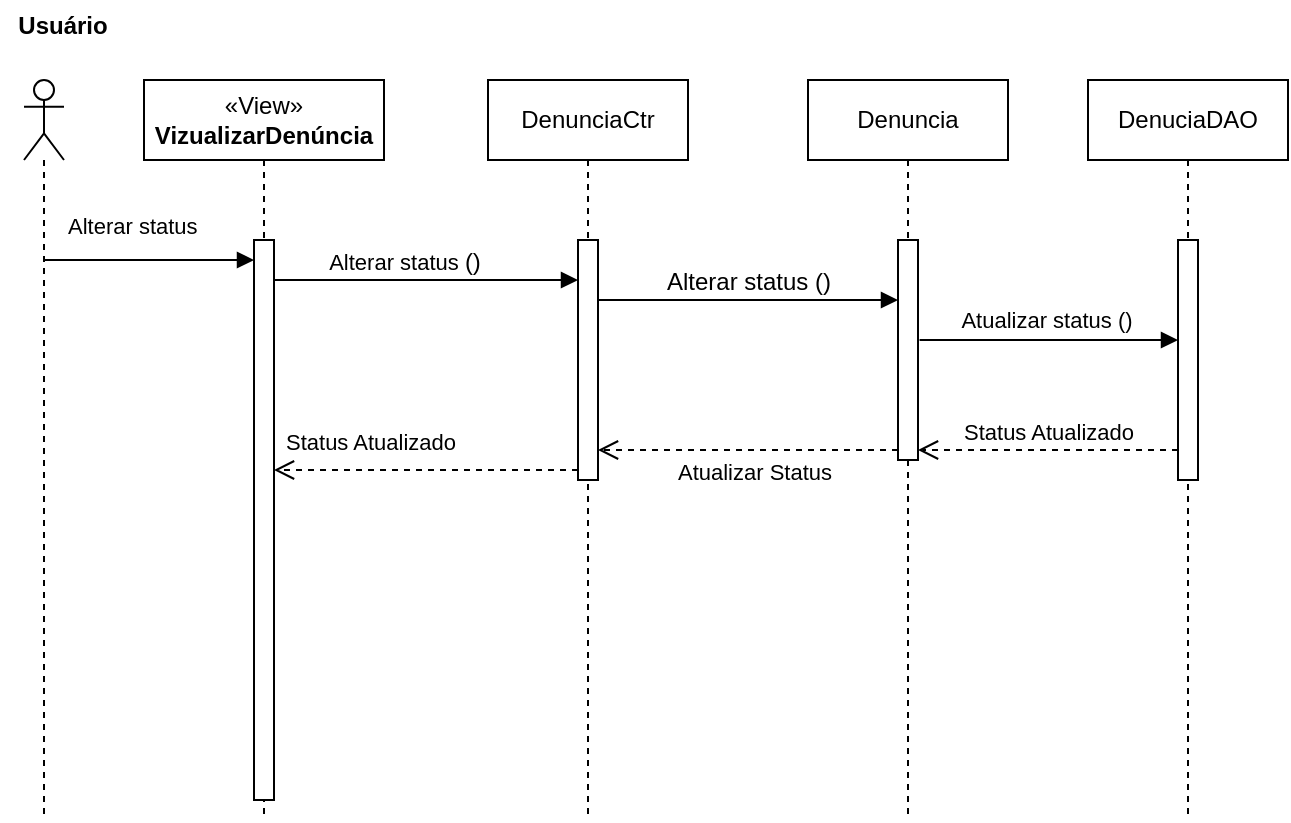 <mxfile version="24.2.2" type="github">
  <diagram name="Página-1" id="4ceSmc05OF6gjCyTfzVN">
    <mxGraphModel dx="2729" dy="464" grid="1" gridSize="10" guides="1" tooltips="1" connect="1" arrows="1" fold="1" page="1" pageScale="1" pageWidth="827" pageHeight="1169" math="0" shadow="0">
      <root>
        <mxCell id="0" />
        <mxCell id="1" parent="0" />
        <mxCell id="JvUYxdvu8FhoPcDbTbcZ-1" value="" style="shape=umlLifeline;perimeter=lifelinePerimeter;whiteSpace=wrap;html=1;container=1;dropTarget=0;collapsible=0;recursiveResize=0;outlineConnect=0;portConstraint=eastwest;newEdgeStyle={&quot;curved&quot;:0,&quot;rounded&quot;:0};participant=umlActor;" parent="1" vertex="1">
          <mxGeometry x="-1550" y="120" width="20" height="370" as="geometry" />
        </mxCell>
        <mxCell id="JvUYxdvu8FhoPcDbTbcZ-2" value="«View»&lt;br&gt;&lt;b&gt;VizualizarDenúncia&lt;/b&gt;" style="shape=umlLifeline;perimeter=lifelinePerimeter;whiteSpace=wrap;html=1;container=1;dropTarget=0;collapsible=0;recursiveResize=0;outlineConnect=0;portConstraint=eastwest;newEdgeStyle={&quot;curved&quot;:0,&quot;rounded&quot;:0};" parent="1" vertex="1">
          <mxGeometry x="-1490" y="120" width="120" height="370" as="geometry" />
        </mxCell>
        <mxCell id="JvUYxdvu8FhoPcDbTbcZ-3" value="" style="html=1;points=[[0,0,0,0,5],[0,1,0,0,-5],[1,0,0,0,5],[1,1,0,0,-5]];perimeter=orthogonalPerimeter;outlineConnect=0;targetShapes=umlLifeline;portConstraint=eastwest;newEdgeStyle={&quot;curved&quot;:0,&quot;rounded&quot;:0};" parent="JvUYxdvu8FhoPcDbTbcZ-2" vertex="1">
          <mxGeometry x="55" y="80" width="10" height="280" as="geometry" />
        </mxCell>
        <mxCell id="JvUYxdvu8FhoPcDbTbcZ-4" value="&lt;span style=&quot;font-family: Helvetica; font-size: 12px; font-style: normal; font-variant-ligatures: normal; font-variant-caps: normal; font-weight: 400; letter-spacing: normal; orphans: 2; text-align: center; text-indent: 0px; text-transform: none; widows: 2; word-spacing: 0px; -webkit-text-stroke-width: 0px; white-space: nowrap; text-decoration-thickness: initial; text-decoration-style: initial; text-decoration-color: initial; float: none; display: inline !important;&quot;&gt;Denuncia&lt;/span&gt;" style="shape=umlLifeline;perimeter=lifelinePerimeter;whiteSpace=wrap;html=1;container=1;dropTarget=0;collapsible=0;recursiveResize=0;outlineConnect=0;portConstraint=eastwest;newEdgeStyle={&quot;curved&quot;:0,&quot;rounded&quot;:0};" parent="1" vertex="1">
          <mxGeometry x="-1158" y="120" width="100" height="370" as="geometry" />
        </mxCell>
        <mxCell id="JvUYxdvu8FhoPcDbTbcZ-6" value="" style="html=1;points=[[0,0,0,0,5],[0,1,0,0,-5],[1,0,0,0,5],[1,1,0,0,-5]];perimeter=orthogonalPerimeter;outlineConnect=0;targetShapes=umlLifeline;portConstraint=eastwest;newEdgeStyle={&quot;curved&quot;:0,&quot;rounded&quot;:0};" parent="JvUYxdvu8FhoPcDbTbcZ-4" vertex="1">
          <mxGeometry x="45" y="80" width="10" height="110" as="geometry" />
        </mxCell>
        <mxCell id="JvUYxdvu8FhoPcDbTbcZ-7" value="DenuciaDAO" style="shape=umlLifeline;perimeter=lifelinePerimeter;whiteSpace=wrap;html=1;container=1;dropTarget=0;collapsible=0;recursiveResize=0;outlineConnect=0;portConstraint=eastwest;newEdgeStyle={&quot;curved&quot;:0,&quot;rounded&quot;:0};" parent="1" vertex="1">
          <mxGeometry x="-1018" y="120" width="100" height="370" as="geometry" />
        </mxCell>
        <mxCell id="JvUYxdvu8FhoPcDbTbcZ-9" value="" style="html=1;points=[[0,0,0,0,5],[0,1,0,0,-5],[1,0,0,0,5],[1,1,0,0,-5]];perimeter=orthogonalPerimeter;outlineConnect=0;targetShapes=umlLifeline;portConstraint=eastwest;newEdgeStyle={&quot;curved&quot;:0,&quot;rounded&quot;:0};" parent="JvUYxdvu8FhoPcDbTbcZ-7" vertex="1">
          <mxGeometry x="45" y="80" width="10" height="120" as="geometry" />
        </mxCell>
        <mxCell id="JvUYxdvu8FhoPcDbTbcZ-10" value="&lt;span style=&quot;text-wrap: nowrap;&quot;&gt;DenunciaCtr&lt;/span&gt;" style="shape=umlLifeline;perimeter=lifelinePerimeter;whiteSpace=wrap;html=1;container=1;dropTarget=0;collapsible=0;recursiveResize=0;outlineConnect=0;portConstraint=eastwest;newEdgeStyle={&quot;curved&quot;:0,&quot;rounded&quot;:0};" parent="1" vertex="1">
          <mxGeometry x="-1318" y="120" width="100" height="370" as="geometry" />
        </mxCell>
        <mxCell id="JvUYxdvu8FhoPcDbTbcZ-12" value="" style="html=1;points=[[0,0,0,0,5],[0,1,0,0,-5],[1,0,0,0,5],[1,1,0,0,-5]];perimeter=orthogonalPerimeter;outlineConnect=0;targetShapes=umlLifeline;portConstraint=eastwest;newEdgeStyle={&quot;curved&quot;:0,&quot;rounded&quot;:0};" parent="JvUYxdvu8FhoPcDbTbcZ-10" vertex="1">
          <mxGeometry x="45" y="80" width="10" height="120" as="geometry" />
        </mxCell>
        <mxCell id="JvUYxdvu8FhoPcDbTbcZ-13" value="Alterar status&amp;nbsp;" style="endArrow=block;endFill=1;html=1;edgeStyle=orthogonalEdgeStyle;align=left;verticalAlign=top;rounded=0;entryX=-0.166;entryY=0.047;entryDx=0;entryDy=0;entryPerimeter=0;" parent="1" edge="1">
          <mxGeometry x="-0.808" y="30" relative="1" as="geometry">
            <mxPoint x="-1540.071" y="210" as="sourcePoint" />
            <mxPoint x="-1435" y="210" as="targetPoint" />
            <mxPoint as="offset" />
            <Array as="points">
              <mxPoint x="-1455" y="210" />
              <mxPoint x="-1455" y="210" />
            </Array>
          </mxGeometry>
        </mxCell>
        <mxCell id="JvUYxdvu8FhoPcDbTbcZ-28" value="&lt;span style=&quot;text-align: left;&quot;&gt;Alterar status&amp;nbsp;&lt;/span&gt;&lt;span style=&quot;font-size: 12px; text-align: left;&quot;&gt;()&lt;/span&gt;" style="html=1;verticalAlign=bottom;endArrow=block;curved=0;rounded=0;" parent="1" target="JvUYxdvu8FhoPcDbTbcZ-12" edge="1">
          <mxGeometry x="-0.145" relative="1" as="geometry">
            <mxPoint x="-1425" y="220" as="sourcePoint" />
            <mxPoint as="offset" />
            <mxPoint x="-1305" y="220" as="targetPoint" />
          </mxGeometry>
        </mxCell>
        <mxCell id="JvUYxdvu8FhoPcDbTbcZ-29" value="&lt;div style=&quot;text-align: left;&quot;&gt;&lt;span style=&quot;font-size: 12px;&quot;&gt;Alterar status ()&lt;/span&gt;&lt;/div&gt;" style="html=1;verticalAlign=bottom;endArrow=block;curved=0;rounded=0;" parent="1" edge="1">
          <mxGeometry relative="1" as="geometry">
            <mxPoint x="-1263" y="230" as="sourcePoint" />
            <mxPoint as="offset" />
            <mxPoint x="-1113" y="230" as="targetPoint" />
          </mxGeometry>
        </mxCell>
        <mxCell id="JvUYxdvu8FhoPcDbTbcZ-31" value="Status Atualizado" style="html=1;verticalAlign=bottom;endArrow=open;dashed=1;endSize=8;curved=0;rounded=0;entryX=1;entryY=1;entryDx=0;entryDy=-5;entryPerimeter=0;" parent="1" source="JvUYxdvu8FhoPcDbTbcZ-9" target="JvUYxdvu8FhoPcDbTbcZ-6" edge="1">
          <mxGeometry relative="1" as="geometry">
            <mxPoint x="-1068" y="305" as="targetPoint" />
            <mxPoint x="-948.5" y="304.5" as="sourcePoint" />
          </mxGeometry>
        </mxCell>
        <mxCell id="JvUYxdvu8FhoPcDbTbcZ-32" value="Atualizar Status" style="html=1;verticalAlign=bottom;endArrow=open;dashed=1;endSize=8;curved=0;rounded=0;exitX=0;exitY=1;exitDx=0;exitDy=-5;exitPerimeter=0;" parent="1" source="JvUYxdvu8FhoPcDbTbcZ-6" target="JvUYxdvu8FhoPcDbTbcZ-12" edge="1">
          <mxGeometry x="-0.035" y="20" relative="1" as="geometry">
            <mxPoint x="-1193" y="300" as="targetPoint" />
            <mxPoint x="-1118" y="305" as="sourcePoint" />
            <mxPoint as="offset" />
          </mxGeometry>
        </mxCell>
        <mxCell id="JvUYxdvu8FhoPcDbTbcZ-38" value="" style="html=1;verticalAlign=bottom;endArrow=block;curved=0;rounded=0;exitX=1.078;exitY=0.731;exitDx=0;exitDy=0;exitPerimeter=0;" parent="1" edge="1">
          <mxGeometry relative="1" as="geometry">
            <mxPoint x="-1102.22" y="250.0" as="sourcePoint" />
            <mxPoint as="offset" />
            <mxPoint x="-973" y="250.0" as="targetPoint" />
          </mxGeometry>
        </mxCell>
        <mxCell id="JvUYxdvu8FhoPcDbTbcZ-66" value="Atualizar status ()" style="edgeLabel;html=1;align=center;verticalAlign=middle;resizable=0;points=[];" parent="JvUYxdvu8FhoPcDbTbcZ-38" vertex="1" connectable="0">
          <mxGeometry x="0.476" y="2" relative="1" as="geometry">
            <mxPoint x="-33" y="-8" as="offset" />
          </mxGeometry>
        </mxCell>
        <mxCell id="JvUYxdvu8FhoPcDbTbcZ-42" value="Status Atualizado" style="html=1;verticalAlign=bottom;endArrow=open;dashed=1;endSize=8;curved=0;rounded=0;fillColor=#f8cecc;strokeColor=#000000;exitX=0;exitY=1;exitDx=0;exitDy=-5;exitPerimeter=0;" parent="1" source="JvUYxdvu8FhoPcDbTbcZ-12" target="JvUYxdvu8FhoPcDbTbcZ-3" edge="1">
          <mxGeometry x="0.374" y="-5" relative="1" as="geometry">
            <mxPoint x="-1288" y="315" as="targetPoint" />
            <mxPoint as="offset" />
            <mxPoint x="-1178" y="310" as="sourcePoint" />
          </mxGeometry>
        </mxCell>
        <mxCell id="JvUYxdvu8FhoPcDbTbcZ-45" value="Usuário" style="text;align=center;fontStyle=1;verticalAlign=middle;spacingLeft=3;spacingRight=3;strokeColor=none;rotatable=0;points=[[0,0.5],[1,0.5]];portConstraint=eastwest;html=1;" parent="1" vertex="1">
          <mxGeometry x="-1562" y="80" width="62" height="26" as="geometry" />
        </mxCell>
      </root>
    </mxGraphModel>
  </diagram>
</mxfile>
